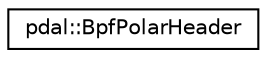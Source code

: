 digraph "Graphical Class Hierarchy"
{
  edge [fontname="Helvetica",fontsize="10",labelfontname="Helvetica",labelfontsize="10"];
  node [fontname="Helvetica",fontsize="10",shape=record];
  rankdir="LR";
  Node1 [label="pdal::BpfPolarHeader",height=0.2,width=0.4,color="black", fillcolor="white", style="filled",URL="$structpdal_1_1BpfPolarHeader.html"];
}
